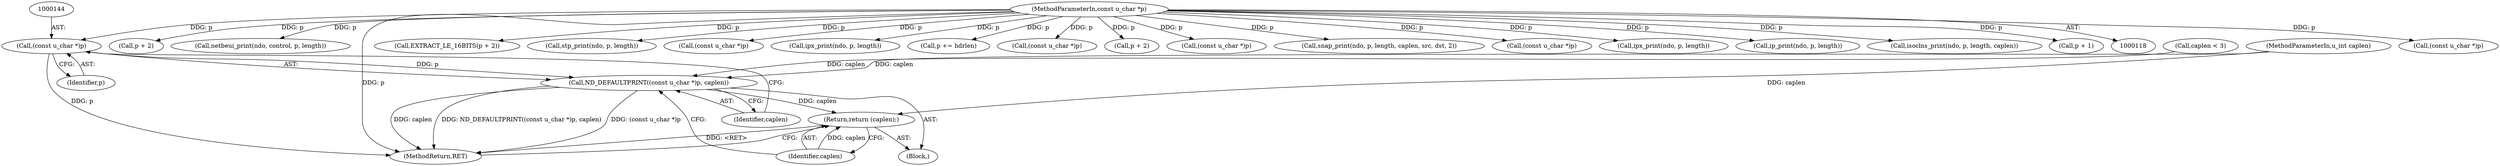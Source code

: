 digraph "0_tcpdump_1dcd10aceabbc03bf571ea32b892c522cbe923de_10@pointer" {
"1000143" [label="(Call,(const u_char *)p)"];
"1000120" [label="(MethodParameterIn,const u_char *p)"];
"1000142" [label="(Call,ND_DEFAULTPRINT((const u_char *)p, caplen))"];
"1000147" [label="(Return,return (caplen);)"];
"1000755" [label="(MethodReturn,RET)"];
"1000637" [label="(Call,(const u_char *)p)"];
"1000178" [label="(Call,p + 2)"];
"1000143" [label="(Call,(const u_char *)p)"];
"1000453" [label="(Call,netbeui_print(ndo, control, p, length))"];
"1000230" [label="(Call,EXTRACT_LE_16BITS(p + 2))"];
"1000383" [label="(Call,stp_print(ndo, p, length))"];
"1000222" [label="(Call,(const u_char *)p)"];
"1000429" [label="(Call,ipx_print(ndo, p, length))"];
"1000134" [label="(Call,caplen < 3)"];
"1000142" [label="(Call,ND_DEFAULTPRINT((const u_char *)p, caplen))"];
"1000327" [label="(Call,p += hdrlen)"];
"1000206" [label="(Call,(const u_char *)p)"];
"1000231" [label="(Call,p + 2)"];
"1000667" [label="(Call,(const u_char *)p)"];
"1000148" [label="(Identifier,caplen)"];
"1000351" [label="(Call,snap_print(ndo, p, length, caplen, src, dst, 2))"];
"1000137" [label="(Block,)"];
"1000159" [label="(Call,(const u_char *)p)"];
"1000120" [label="(MethodParameterIn,const u_char *p)"];
"1000257" [label="(Call,ipx_print(ndo, p, length))"];
"1000146" [label="(Identifier,caplen)"];
"1000122" [label="(MethodParameterIn,u_int caplen)"];
"1000402" [label="(Call,ip_print(ndo, p, length))"];
"1000473" [label="(Call,isoclns_print(ndo, p, length, caplen))"];
"1000147" [label="(Return,return (caplen);)"];
"1000172" [label="(Call,p + 1)"];
"1000145" [label="(Identifier,p)"];
"1000143" -> "1000142"  [label="AST: "];
"1000143" -> "1000145"  [label="CFG: "];
"1000144" -> "1000143"  [label="AST: "];
"1000145" -> "1000143"  [label="AST: "];
"1000146" -> "1000143"  [label="CFG: "];
"1000143" -> "1000755"  [label="DDG: p"];
"1000143" -> "1000142"  [label="DDG: p"];
"1000120" -> "1000143"  [label="DDG: p"];
"1000120" -> "1000118"  [label="AST: "];
"1000120" -> "1000755"  [label="DDG: p"];
"1000120" -> "1000159"  [label="DDG: p"];
"1000120" -> "1000172"  [label="DDG: p"];
"1000120" -> "1000178"  [label="DDG: p"];
"1000120" -> "1000206"  [label="DDG: p"];
"1000120" -> "1000222"  [label="DDG: p"];
"1000120" -> "1000230"  [label="DDG: p"];
"1000120" -> "1000231"  [label="DDG: p"];
"1000120" -> "1000257"  [label="DDG: p"];
"1000120" -> "1000327"  [label="DDG: p"];
"1000120" -> "1000351"  [label="DDG: p"];
"1000120" -> "1000383"  [label="DDG: p"];
"1000120" -> "1000402"  [label="DDG: p"];
"1000120" -> "1000429"  [label="DDG: p"];
"1000120" -> "1000453"  [label="DDG: p"];
"1000120" -> "1000473"  [label="DDG: p"];
"1000120" -> "1000637"  [label="DDG: p"];
"1000120" -> "1000667"  [label="DDG: p"];
"1000142" -> "1000137"  [label="AST: "];
"1000142" -> "1000146"  [label="CFG: "];
"1000146" -> "1000142"  [label="AST: "];
"1000148" -> "1000142"  [label="CFG: "];
"1000142" -> "1000755"  [label="DDG: ND_DEFAULTPRINT((const u_char *)p, caplen)"];
"1000142" -> "1000755"  [label="DDG: (const u_char *)p"];
"1000142" -> "1000755"  [label="DDG: caplen"];
"1000134" -> "1000142"  [label="DDG: caplen"];
"1000122" -> "1000142"  [label="DDG: caplen"];
"1000142" -> "1000147"  [label="DDG: caplen"];
"1000147" -> "1000137"  [label="AST: "];
"1000147" -> "1000148"  [label="CFG: "];
"1000148" -> "1000147"  [label="AST: "];
"1000755" -> "1000147"  [label="CFG: "];
"1000147" -> "1000755"  [label="DDG: <RET>"];
"1000148" -> "1000147"  [label="DDG: caplen"];
"1000122" -> "1000147"  [label="DDG: caplen"];
}
